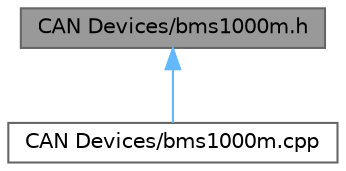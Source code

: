digraph "CAN Devices/bms1000m.h"
{
 // LATEX_PDF_SIZE
  bgcolor="transparent";
  edge [fontname=Helvetica,fontsize=10,labelfontname=Helvetica,labelfontsize=10];
  node [fontname=Helvetica,fontsize=10,shape=box,height=0.2,width=0.4];
  Node1 [label="CAN Devices/bms1000m.h",height=0.2,width=0.4,color="gray40", fillcolor="grey60", style="filled", fontcolor="black",tooltip=" "];
  Node1 -> Node2 [dir="back",color="steelblue1",style="solid"];
  Node2 [label="CAN Devices/bms1000m.cpp",height=0.2,width=0.4,color="grey40", fillcolor="white", style="filled",URL="$bms1000m_8cpp.html",tooltip=" "];
}
